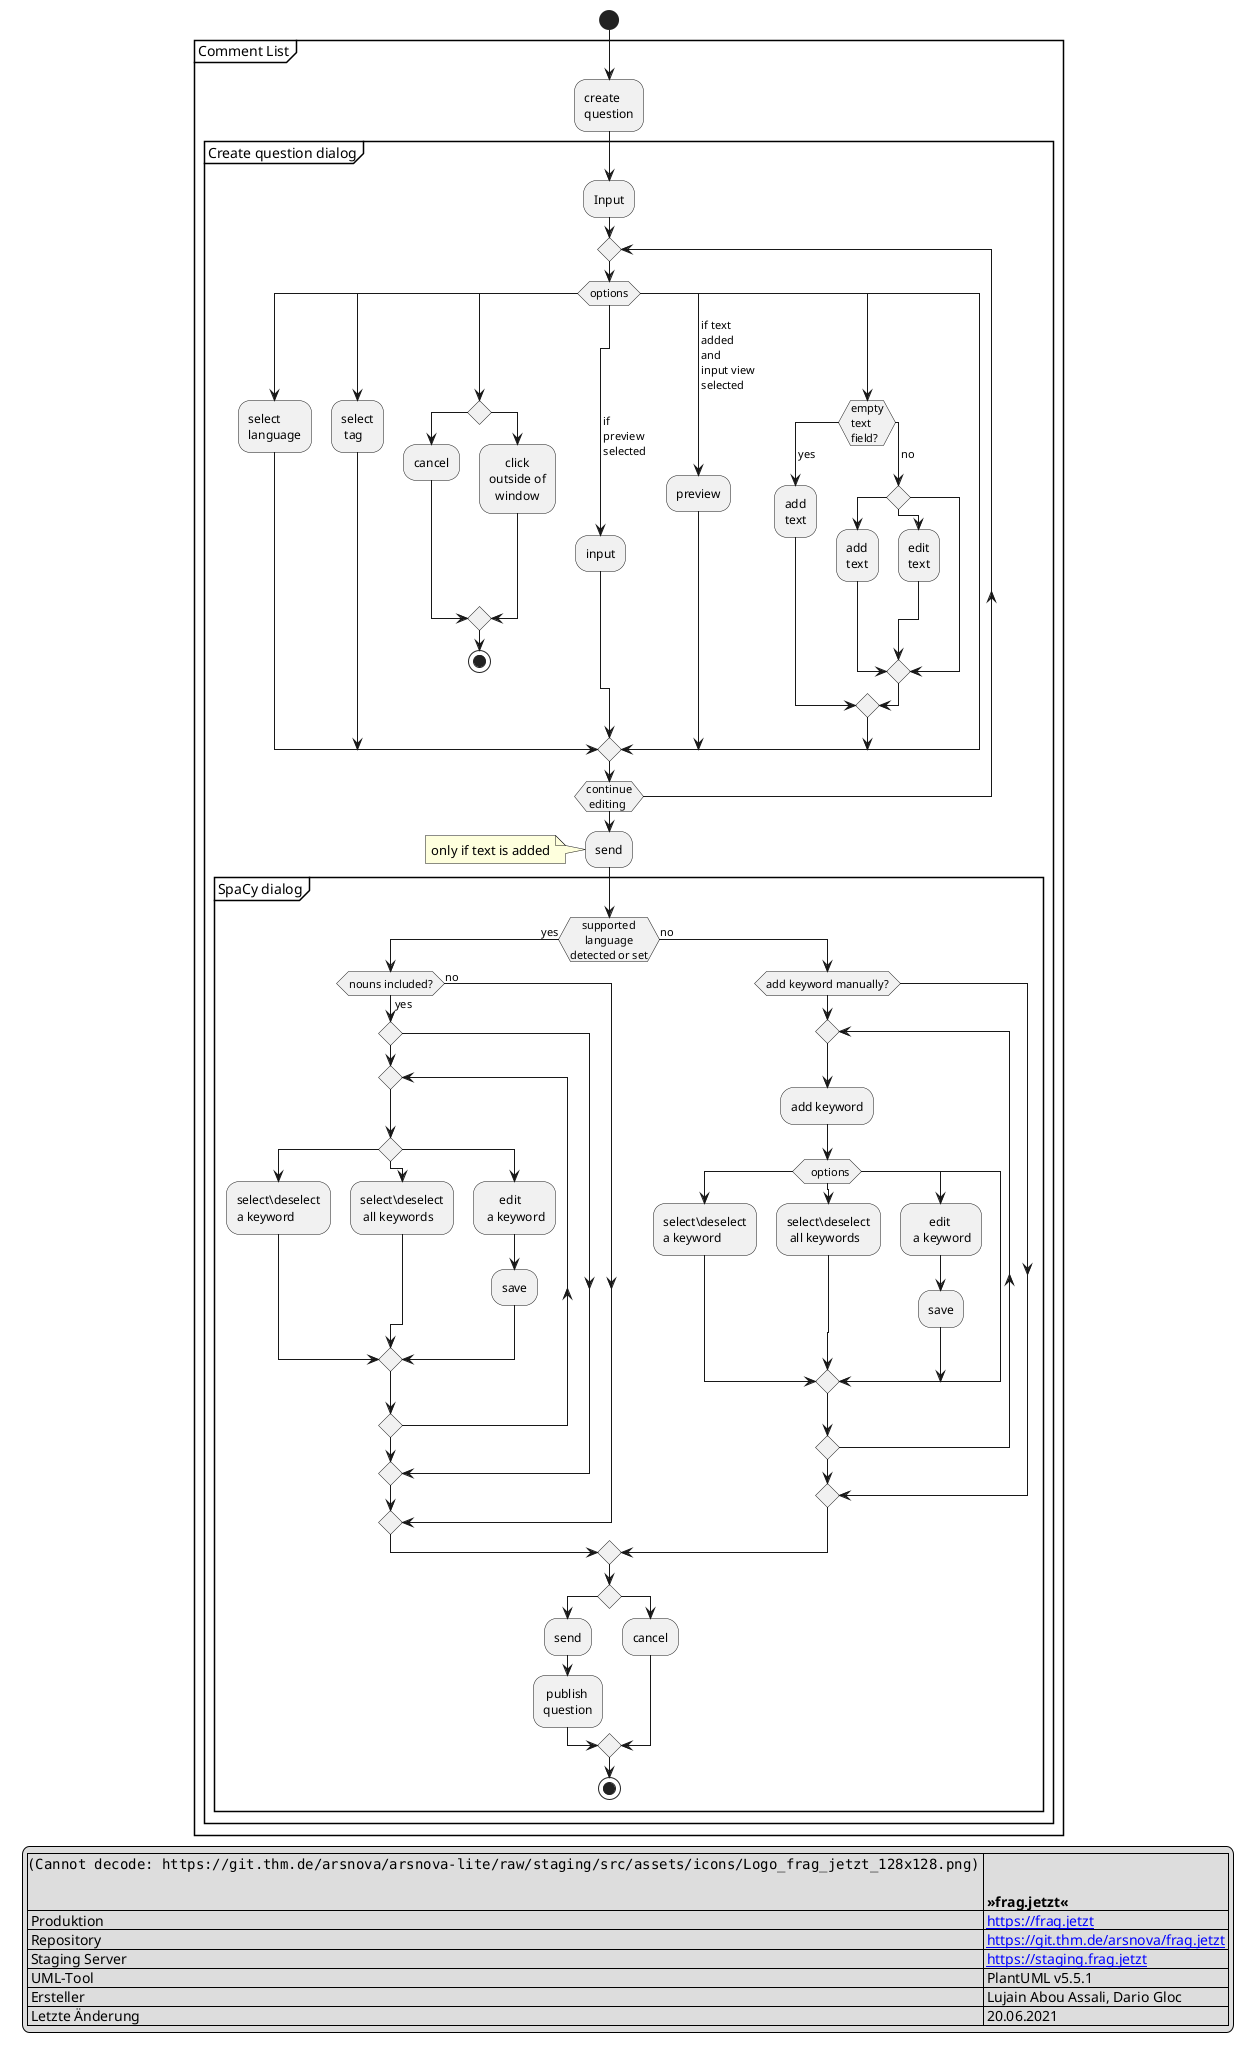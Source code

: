 @startuml
'https://plantuml.com/activity-diagram-beta

start
partition "Comment List"
    :create\nquestion;
    partition "Create question dialog"
        :Input;
        repeat
            switch (options)
                case ()
                    :select\nlanguage;
                case ()
                    :select\n tag;
                case ()
                    switch ()
                        case ()
                            :cancel;
                        case ()
                            :     click\noutside of\n  window;
                    endswitch
                    stop
                case (\n\n\n\n\n\n if\n preview\n selected)
                    :input;
                case ( if text\n added\n and\n input view\n selected)
                    :preview;
                case ()
                    switch (empty\ntext\nfield?)
                        case ( yes)
                            :add\ntext;

                        case ( no)
                            switch ()
                                case ()
                                    :add\ntext;
                                case ()
                                    :edit\ntext;
                                case ()
                            endswitch
                    endswitch
                case ()
            endswitch
        repeat while (continue\n editing)

       :send;
        note left
        only if text is added
        end note
        partition "SpaCy dialog" {
            if(    supported\n     language\ndetected or set) then (yes)
                if (nouns included?) then (yes)
                    if()
                        repeat
                        switch()
                            case ()
                                :select\deselect\na keyword;
                            case ()
                                :select\deselect\n all keywords;
                            case ()
                                :     edit\n a keyword;
                                :save;
                        endswitch
                        repeat while ()
                     else
                    endif

              else (no)
              endif
           else (no)
                    if(add keyword manually?)
                        repeat
                        :add keyword;
                        switch (  options)
                            case ()
                                :select\deselect\na keyword;
                            case ()
                                :select\deselect\n all keywords;
                            case ()
                                :      edit\n a keyword;
                                :save;
                            case()
                        endswitch
                        repeat while ()
                    else
                    endif
           endif
            if()
            :send;
            : publish\nquestion;
            else
                :cancel;
            endif
            stop
       }
    }
}

legend right
  |<img:https://git.thm.de/arsnova/arsnova-lite/raw/staging/src/assets/icons/Logo_frag_jetzt_128x128.png> |= \n\n »frag.jetzt« |
  | Produktion | [[https://frag.jetzt]] |
  | Repository | [[https://git.thm.de/arsnova/frag.jetzt]] |
  | Staging Server | [[https://staging.frag.jetzt]] |
  | UML-Tool| PlantUML v5.5.1|
  | Ersteller| Lujain Abou Assali, Dario Gloc|
  | Letzte Änderung| 20.06.2021 |
end legend
/'
legend right
 |= \n          <img:https://git.thm.de/arsnova/frag.jetzt/-/raw/staging/src/assets/icons/favicon-32x32.png> |= \n [[https://git.thm.de/arsnova/frag.jetzt frag.jetzt]] \n\n Technische Hochschule Mittelhessen |
 | Repository | [[https://git.thm.de/arsnova/frag.jetzt]] |
 | Staging Server | [[https://staging.frag.jetzt]] |
 | UML-Tool| PlantUML v5.5.1|
 | Modellversion| 1.0|
 | Erstelldatum| 17.06.2021|
 | Ersteller| Lujain Abou Assali, Dario Gloc|
 | Letzte Änderung| 17.06.2021|
end legend
'/
@enduml
